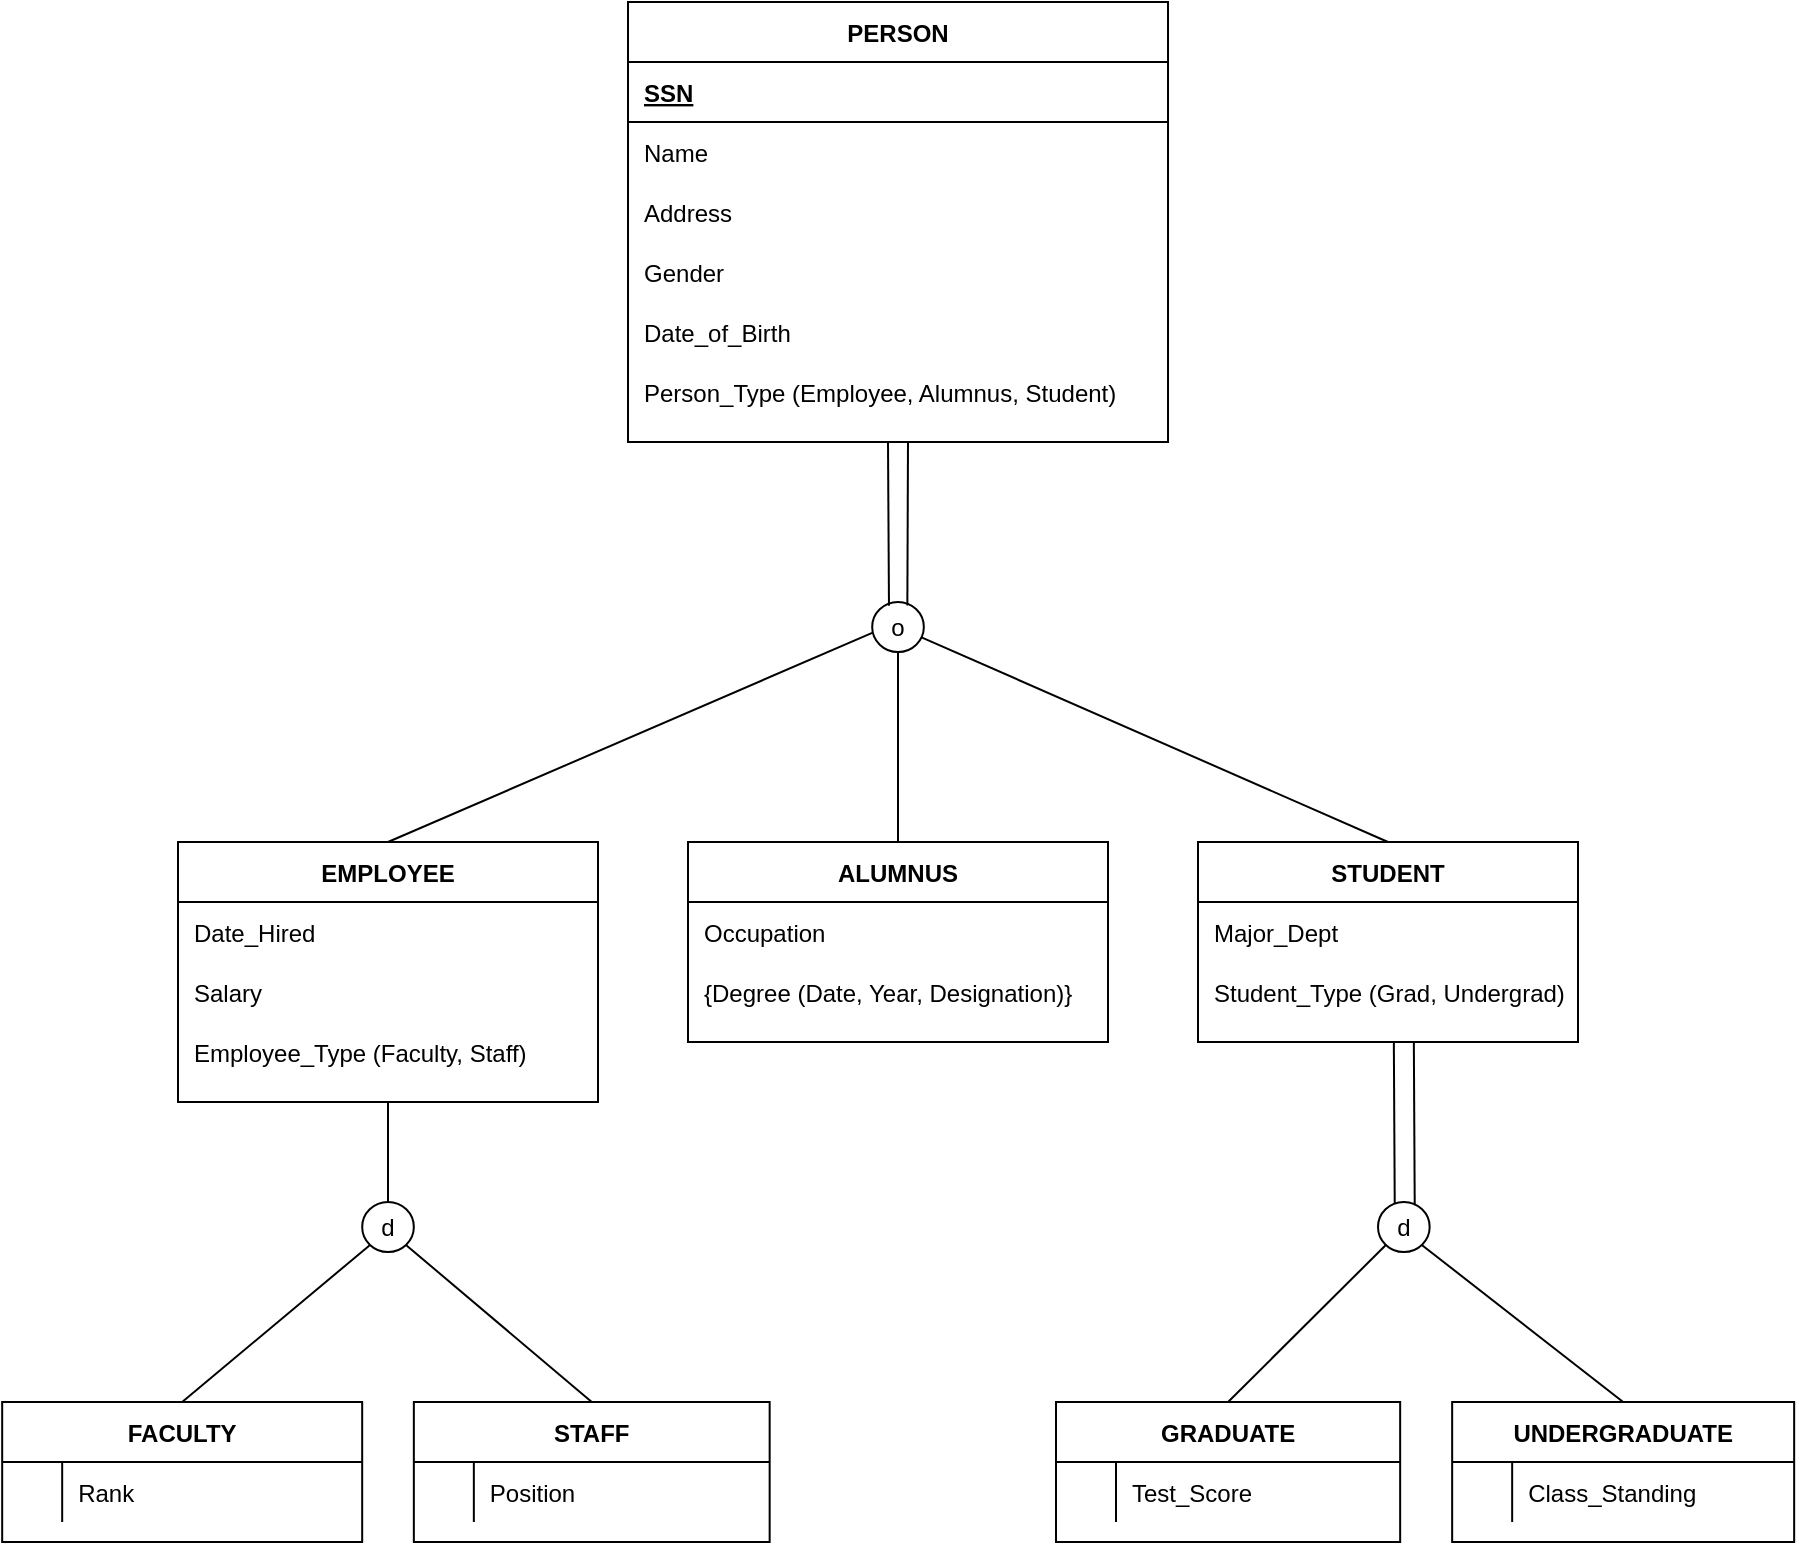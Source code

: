 <mxfile version="20.3.2" type="github">
  <diagram id="zZqfCcknTcSGU8JQ0RtU" name="Page-1">
    <mxGraphModel dx="2319" dy="862" grid="1" gridSize="10" guides="1" tooltips="1" connect="1" arrows="1" fold="1" page="1" pageScale="1" pageWidth="850" pageHeight="1100" math="0" shadow="0">
      <root>
        <mxCell id="0" />
        <mxCell id="1" parent="0" />
        <mxCell id="Ij6OzM-81O3-0aPPW5B1-2" value="PERSON" style="shape=table;startSize=30;container=1;collapsible=1;childLayout=tableLayout;fixedRows=1;rowLines=0;fontStyle=1;align=center;resizeLast=1;" parent="1" vertex="1">
          <mxGeometry x="125.01" y="150" width="270" height="220" as="geometry" />
        </mxCell>
        <mxCell id="Ij6OzM-81O3-0aPPW5B1-3" value="" style="shape=tableRow;horizontal=0;startSize=0;swimlaneHead=0;swimlaneBody=0;fillColor=none;collapsible=0;dropTarget=0;points=[[0,0.5],[1,0.5]];portConstraint=eastwest;top=0;left=0;right=0;bottom=1;" parent="Ij6OzM-81O3-0aPPW5B1-2" vertex="1">
          <mxGeometry y="30" width="270" height="30" as="geometry" />
        </mxCell>
        <mxCell id="Ij6OzM-81O3-0aPPW5B1-5" value="SSN" style="shape=partialRectangle;connectable=0;fillColor=none;top=0;left=0;bottom=0;right=0;align=left;spacingLeft=6;fontStyle=5;overflow=hidden;" parent="Ij6OzM-81O3-0aPPW5B1-3" vertex="1">
          <mxGeometry width="270" height="30" as="geometry">
            <mxRectangle width="270" height="30" as="alternateBounds" />
          </mxGeometry>
        </mxCell>
        <mxCell id="Ij6OzM-81O3-0aPPW5B1-6" value="" style="shape=tableRow;horizontal=0;startSize=0;swimlaneHead=0;swimlaneBody=0;fillColor=none;collapsible=0;dropTarget=0;points=[[0,0.5],[1,0.5]];portConstraint=eastwest;top=0;left=0;right=0;bottom=0;" parent="Ij6OzM-81O3-0aPPW5B1-2" vertex="1">
          <mxGeometry y="60" width="270" height="30" as="geometry" />
        </mxCell>
        <mxCell id="Ij6OzM-81O3-0aPPW5B1-8" value="Name" style="shape=partialRectangle;connectable=0;fillColor=none;top=0;left=0;bottom=0;right=0;align=left;spacingLeft=6;overflow=hidden;" parent="Ij6OzM-81O3-0aPPW5B1-6" vertex="1">
          <mxGeometry width="270" height="30" as="geometry">
            <mxRectangle width="270" height="30" as="alternateBounds" />
          </mxGeometry>
        </mxCell>
        <mxCell id="Ij6OzM-81O3-0aPPW5B1-9" value="" style="shape=tableRow;horizontal=0;startSize=0;swimlaneHead=0;swimlaneBody=0;fillColor=none;collapsible=0;dropTarget=0;points=[[0,0.5],[1,0.5]];portConstraint=eastwest;top=0;left=0;right=0;bottom=0;" parent="Ij6OzM-81O3-0aPPW5B1-2" vertex="1">
          <mxGeometry y="90" width="270" height="30" as="geometry" />
        </mxCell>
        <mxCell id="Ij6OzM-81O3-0aPPW5B1-11" value="Address" style="shape=partialRectangle;connectable=0;fillColor=none;top=0;left=0;bottom=0;right=0;align=left;spacingLeft=6;overflow=hidden;" parent="Ij6OzM-81O3-0aPPW5B1-9" vertex="1">
          <mxGeometry width="270" height="30" as="geometry">
            <mxRectangle width="270" height="30" as="alternateBounds" />
          </mxGeometry>
        </mxCell>
        <mxCell id="Ij6OzM-81O3-0aPPW5B1-12" value="" style="shape=tableRow;horizontal=0;startSize=0;swimlaneHead=0;swimlaneBody=0;fillColor=none;collapsible=0;dropTarget=0;points=[[0,0.5],[1,0.5]];portConstraint=eastwest;top=0;left=0;right=0;bottom=0;" parent="Ij6OzM-81O3-0aPPW5B1-2" vertex="1">
          <mxGeometry y="120" width="270" height="30" as="geometry" />
        </mxCell>
        <mxCell id="Ij6OzM-81O3-0aPPW5B1-14" value="Gender" style="shape=partialRectangle;connectable=0;fillColor=none;top=0;left=0;bottom=0;right=0;align=left;spacingLeft=6;overflow=hidden;" parent="Ij6OzM-81O3-0aPPW5B1-12" vertex="1">
          <mxGeometry width="270" height="30" as="geometry">
            <mxRectangle width="270" height="30" as="alternateBounds" />
          </mxGeometry>
        </mxCell>
        <mxCell id="Ij6OzM-81O3-0aPPW5B1-15" style="shape=tableRow;horizontal=0;startSize=0;swimlaneHead=0;swimlaneBody=0;fillColor=none;collapsible=0;dropTarget=0;points=[[0,0.5],[1,0.5]];portConstraint=eastwest;top=0;left=0;right=0;bottom=0;" parent="Ij6OzM-81O3-0aPPW5B1-2" vertex="1">
          <mxGeometry y="150" width="270" height="30" as="geometry" />
        </mxCell>
        <mxCell id="Ij6OzM-81O3-0aPPW5B1-17" value="Date_of_Birth" style="shape=partialRectangle;connectable=0;fillColor=none;top=0;left=0;bottom=0;right=0;align=left;spacingLeft=6;overflow=hidden;" parent="Ij6OzM-81O3-0aPPW5B1-15" vertex="1">
          <mxGeometry width="270" height="30" as="geometry">
            <mxRectangle width="270" height="30" as="alternateBounds" />
          </mxGeometry>
        </mxCell>
        <mxCell id="Ij6OzM-81O3-0aPPW5B1-24" style="shape=tableRow;horizontal=0;startSize=0;swimlaneHead=0;swimlaneBody=0;fillColor=none;collapsible=0;dropTarget=0;points=[[0,0.5],[1,0.5]];portConstraint=eastwest;top=0;left=0;right=0;bottom=0;" parent="Ij6OzM-81O3-0aPPW5B1-2" vertex="1">
          <mxGeometry y="180" width="270" height="30" as="geometry" />
        </mxCell>
        <mxCell id="Ij6OzM-81O3-0aPPW5B1-26" value="Person_Type (Employee, Alumnus, Student)" style="shape=partialRectangle;connectable=0;fillColor=none;top=0;left=0;bottom=0;right=0;align=left;spacingLeft=6;overflow=hidden;" parent="Ij6OzM-81O3-0aPPW5B1-24" vertex="1">
          <mxGeometry width="270" height="30" as="geometry">
            <mxRectangle width="270" height="30" as="alternateBounds" />
          </mxGeometry>
        </mxCell>
        <mxCell id="Ij6OzM-81O3-0aPPW5B1-29" value="o" style="ellipse;whiteSpace=wrap;html=1;" parent="1" vertex="1">
          <mxGeometry x="247.09" y="450" width="25.83" height="25" as="geometry" />
        </mxCell>
        <mxCell id="Ij6OzM-81O3-0aPPW5B1-30" value="EMPLOYEE" style="shape=table;startSize=30;container=1;collapsible=1;childLayout=tableLayout;fixedRows=1;rowLines=0;fontStyle=1;align=center;resizeLast=1;" parent="1" vertex="1">
          <mxGeometry x="-100" y="570" width="210" height="130" as="geometry" />
        </mxCell>
        <mxCell id="Ij6OzM-81O3-0aPPW5B1-34" value="" style="shape=tableRow;horizontal=0;startSize=0;swimlaneHead=0;swimlaneBody=0;fillColor=none;collapsible=0;dropTarget=0;points=[[0,0.5],[1,0.5]];portConstraint=eastwest;top=0;left=0;right=0;bottom=0;" parent="Ij6OzM-81O3-0aPPW5B1-30" vertex="1">
          <mxGeometry y="30" width="210" height="30" as="geometry" />
        </mxCell>
        <mxCell id="Ij6OzM-81O3-0aPPW5B1-36" value="Date_Hired" style="shape=partialRectangle;connectable=0;fillColor=none;top=0;left=0;bottom=0;right=0;align=left;spacingLeft=6;overflow=hidden;" parent="Ij6OzM-81O3-0aPPW5B1-34" vertex="1">
          <mxGeometry width="210" height="30" as="geometry">
            <mxRectangle width="210" height="30" as="alternateBounds" />
          </mxGeometry>
        </mxCell>
        <mxCell id="Ij6OzM-81O3-0aPPW5B1-37" value="" style="shape=tableRow;horizontal=0;startSize=0;swimlaneHead=0;swimlaneBody=0;fillColor=none;collapsible=0;dropTarget=0;points=[[0,0.5],[1,0.5]];portConstraint=eastwest;top=0;left=0;right=0;bottom=0;" parent="Ij6OzM-81O3-0aPPW5B1-30" vertex="1">
          <mxGeometry y="60" width="210" height="30" as="geometry" />
        </mxCell>
        <mxCell id="Ij6OzM-81O3-0aPPW5B1-39" value="Salary" style="shape=partialRectangle;connectable=0;fillColor=none;top=0;left=0;bottom=0;right=0;align=left;spacingLeft=6;overflow=hidden;" parent="Ij6OzM-81O3-0aPPW5B1-37" vertex="1">
          <mxGeometry width="210" height="30" as="geometry">
            <mxRectangle width="210" height="30" as="alternateBounds" />
          </mxGeometry>
        </mxCell>
        <mxCell id="Ij6OzM-81O3-0aPPW5B1-40" value="" style="shape=tableRow;horizontal=0;startSize=0;swimlaneHead=0;swimlaneBody=0;fillColor=none;collapsible=0;dropTarget=0;points=[[0,0.5],[1,0.5]];portConstraint=eastwest;top=0;left=0;right=0;bottom=0;" parent="Ij6OzM-81O3-0aPPW5B1-30" vertex="1">
          <mxGeometry y="90" width="210" height="30" as="geometry" />
        </mxCell>
        <mxCell id="Ij6OzM-81O3-0aPPW5B1-42" value="Employee_Type (Faculty, Staff)" style="shape=partialRectangle;connectable=0;fillColor=none;top=0;left=0;bottom=0;right=0;align=left;spacingLeft=6;overflow=hidden;" parent="Ij6OzM-81O3-0aPPW5B1-40" vertex="1">
          <mxGeometry width="210" height="30" as="geometry">
            <mxRectangle width="210" height="30" as="alternateBounds" />
          </mxGeometry>
        </mxCell>
        <mxCell id="Ij6OzM-81O3-0aPPW5B1-56" value="ALUMNUS" style="shape=table;startSize=30;container=1;collapsible=1;childLayout=tableLayout;fixedRows=1;rowLines=0;fontStyle=1;align=center;resizeLast=1;" parent="1" vertex="1">
          <mxGeometry x="155" y="570" width="210" height="100" as="geometry" />
        </mxCell>
        <mxCell id="Ij6OzM-81O3-0aPPW5B1-60" value="" style="shape=tableRow;horizontal=0;startSize=0;swimlaneHead=0;swimlaneBody=0;fillColor=none;collapsible=0;dropTarget=0;points=[[0,0.5],[1,0.5]];portConstraint=eastwest;top=0;left=0;right=0;bottom=0;" parent="Ij6OzM-81O3-0aPPW5B1-56" vertex="1">
          <mxGeometry y="30" width="210" height="30" as="geometry" />
        </mxCell>
        <mxCell id="Ij6OzM-81O3-0aPPW5B1-62" value="Occupation" style="shape=partialRectangle;connectable=0;fillColor=none;top=0;left=0;bottom=0;right=0;align=left;spacingLeft=6;overflow=hidden;" parent="Ij6OzM-81O3-0aPPW5B1-60" vertex="1">
          <mxGeometry width="210" height="30" as="geometry">
            <mxRectangle width="210" height="30" as="alternateBounds" />
          </mxGeometry>
        </mxCell>
        <mxCell id="Ij6OzM-81O3-0aPPW5B1-63" value="" style="shape=tableRow;horizontal=0;startSize=0;swimlaneHead=0;swimlaneBody=0;fillColor=none;collapsible=0;dropTarget=0;points=[[0,0.5],[1,0.5]];portConstraint=eastwest;top=0;left=0;right=0;bottom=0;" parent="Ij6OzM-81O3-0aPPW5B1-56" vertex="1">
          <mxGeometry y="60" width="210" height="30" as="geometry" />
        </mxCell>
        <mxCell id="Ij6OzM-81O3-0aPPW5B1-65" value="{Degree (Date, Year, Designation)}" style="shape=partialRectangle;connectable=0;fillColor=none;top=0;left=0;bottom=0;right=0;align=left;spacingLeft=6;overflow=hidden;" parent="Ij6OzM-81O3-0aPPW5B1-63" vertex="1">
          <mxGeometry width="210" height="30" as="geometry">
            <mxRectangle width="210" height="30" as="alternateBounds" />
          </mxGeometry>
        </mxCell>
        <mxCell id="Ij6OzM-81O3-0aPPW5B1-69" value="STUDENT" style="shape=table;startSize=30;container=1;collapsible=1;childLayout=tableLayout;fixedRows=1;rowLines=0;fontStyle=1;align=center;resizeLast=1;" parent="1" vertex="1">
          <mxGeometry x="410" y="570" width="190" height="100" as="geometry" />
        </mxCell>
        <mxCell id="Ij6OzM-81O3-0aPPW5B1-73" value="" style="shape=tableRow;horizontal=0;startSize=0;swimlaneHead=0;swimlaneBody=0;fillColor=none;collapsible=0;dropTarget=0;points=[[0,0.5],[1,0.5]];portConstraint=eastwest;top=0;left=0;right=0;bottom=0;" parent="Ij6OzM-81O3-0aPPW5B1-69" vertex="1">
          <mxGeometry y="30" width="190" height="30" as="geometry" />
        </mxCell>
        <mxCell id="Ij6OzM-81O3-0aPPW5B1-75" value="Major_Dept" style="shape=partialRectangle;connectable=0;fillColor=none;top=0;left=0;bottom=0;right=0;align=left;spacingLeft=6;overflow=hidden;" parent="Ij6OzM-81O3-0aPPW5B1-73" vertex="1">
          <mxGeometry width="190" height="30" as="geometry">
            <mxRectangle width="190" height="30" as="alternateBounds" />
          </mxGeometry>
        </mxCell>
        <mxCell id="Ij6OzM-81O3-0aPPW5B1-76" value="" style="shape=tableRow;horizontal=0;startSize=0;swimlaneHead=0;swimlaneBody=0;fillColor=none;collapsible=0;dropTarget=0;points=[[0,0.5],[1,0.5]];portConstraint=eastwest;top=0;left=0;right=0;bottom=0;" parent="Ij6OzM-81O3-0aPPW5B1-69" vertex="1">
          <mxGeometry y="60" width="190" height="30" as="geometry" />
        </mxCell>
        <mxCell id="Ij6OzM-81O3-0aPPW5B1-78" value="Student_Type (Grad, Undergrad)" style="shape=partialRectangle;connectable=0;fillColor=none;top=0;left=0;bottom=0;right=0;align=left;spacingLeft=6;overflow=hidden;" parent="Ij6OzM-81O3-0aPPW5B1-76" vertex="1">
          <mxGeometry width="190" height="30" as="geometry">
            <mxRectangle width="190" height="30" as="alternateBounds" />
          </mxGeometry>
        </mxCell>
        <mxCell id="Ij6OzM-81O3-0aPPW5B1-80" value="" style="endArrow=none;html=1;rounded=0;exitX=0;exitY=0.617;exitDx=0;exitDy=0;entryX=0.5;entryY=0;entryDx=0;entryDy=0;exitPerimeter=0;" parent="1" source="Ij6OzM-81O3-0aPPW5B1-29" target="Ij6OzM-81O3-0aPPW5B1-30" edge="1">
          <mxGeometry relative="1" as="geometry">
            <mxPoint x="90" y="440" as="sourcePoint" />
            <mxPoint x="90" y="570" as="targetPoint" />
          </mxGeometry>
        </mxCell>
        <mxCell id="Ij6OzM-81O3-0aPPW5B1-81" value="" style="endArrow=none;html=1;rounded=0;exitX=0.5;exitY=1;exitDx=0;exitDy=0;entryX=0.5;entryY=0;entryDx=0;entryDy=0;" parent="1" target="Ij6OzM-81O3-0aPPW5B1-56" edge="1" source="Ij6OzM-81O3-0aPPW5B1-29">
          <mxGeometry relative="1" as="geometry">
            <mxPoint x="259.5" y="560" as="sourcePoint" />
            <mxPoint x="259.5" y="690" as="targetPoint" />
          </mxGeometry>
        </mxCell>
        <mxCell id="Ij6OzM-81O3-0aPPW5B1-82" value="" style="endArrow=none;html=1;rounded=0;entryX=0.5;entryY=0;entryDx=0;entryDy=0;" parent="1" source="Ij6OzM-81O3-0aPPW5B1-29" target="Ij6OzM-81O3-0aPPW5B1-69" edge="1">
          <mxGeometry relative="1" as="geometry">
            <mxPoint x="350" y="550" as="sourcePoint" />
            <mxPoint x="360.5" y="700" as="targetPoint" />
          </mxGeometry>
        </mxCell>
        <mxCell id="RWGU4wMZFjCJOGVtQFp1-1" value="" style="endArrow=none;html=1;rounded=0;exitX=0.5;exitY=1;exitDx=0;exitDy=0;" edge="1" parent="1" source="Ij6OzM-81O3-0aPPW5B1-30" target="RWGU4wMZFjCJOGVtQFp1-3">
          <mxGeometry relative="1" as="geometry">
            <mxPoint x="50" y="710" as="sourcePoint" />
            <mxPoint x="20" y="770" as="targetPoint" />
          </mxGeometry>
        </mxCell>
        <mxCell id="RWGU4wMZFjCJOGVtQFp1-3" value="d" style="ellipse;whiteSpace=wrap;html=1;" vertex="1" parent="1">
          <mxGeometry x="-7.91" y="750" width="25.83" height="25" as="geometry" />
        </mxCell>
        <mxCell id="RWGU4wMZFjCJOGVtQFp1-4" value="FACULTY" style="shape=table;startSize=30;container=1;collapsible=1;childLayout=tableLayout;fixedRows=1;rowLines=0;fontStyle=1;align=center;resizeLast=1;" vertex="1" parent="1">
          <mxGeometry x="-187.91" y="850" width="180" height="70" as="geometry" />
        </mxCell>
        <mxCell id="RWGU4wMZFjCJOGVtQFp1-5" value="" style="shape=tableRow;horizontal=0;startSize=0;swimlaneHead=0;swimlaneBody=0;fillColor=none;collapsible=0;dropTarget=0;points=[[0,0.5],[1,0.5]];portConstraint=eastwest;top=0;left=0;right=0;bottom=0;" vertex="1" parent="RWGU4wMZFjCJOGVtQFp1-4">
          <mxGeometry y="30" width="180" height="30" as="geometry" />
        </mxCell>
        <mxCell id="RWGU4wMZFjCJOGVtQFp1-6" value="" style="shape=partialRectangle;connectable=0;fillColor=none;top=0;left=0;bottom=0;right=0;editable=1;overflow=hidden;" vertex="1" parent="RWGU4wMZFjCJOGVtQFp1-5">
          <mxGeometry width="30" height="30" as="geometry">
            <mxRectangle width="30" height="30" as="alternateBounds" />
          </mxGeometry>
        </mxCell>
        <mxCell id="RWGU4wMZFjCJOGVtQFp1-7" value="Rank" style="shape=partialRectangle;connectable=0;fillColor=none;top=0;left=0;bottom=0;right=0;align=left;spacingLeft=6;overflow=hidden;" vertex="1" parent="RWGU4wMZFjCJOGVtQFp1-5">
          <mxGeometry x="30" width="150" height="30" as="geometry">
            <mxRectangle width="150" height="30" as="alternateBounds" />
          </mxGeometry>
        </mxCell>
        <mxCell id="RWGU4wMZFjCJOGVtQFp1-14" value="STAFF" style="shape=table;startSize=30;container=1;collapsible=1;childLayout=tableLayout;fixedRows=1;rowLines=0;fontStyle=1;align=center;resizeLast=1;" vertex="1" parent="1">
          <mxGeometry x="17.92" y="850" width="177.91" height="70" as="geometry" />
        </mxCell>
        <mxCell id="RWGU4wMZFjCJOGVtQFp1-15" value="" style="shape=tableRow;horizontal=0;startSize=0;swimlaneHead=0;swimlaneBody=0;fillColor=none;collapsible=0;dropTarget=0;points=[[0,0.5],[1,0.5]];portConstraint=eastwest;top=0;left=0;right=0;bottom=0;" vertex="1" parent="RWGU4wMZFjCJOGVtQFp1-14">
          <mxGeometry y="30" width="177.91" height="30" as="geometry" />
        </mxCell>
        <mxCell id="RWGU4wMZFjCJOGVtQFp1-16" value="" style="shape=partialRectangle;connectable=0;fillColor=none;top=0;left=0;bottom=0;right=0;editable=1;overflow=hidden;" vertex="1" parent="RWGU4wMZFjCJOGVtQFp1-15">
          <mxGeometry width="30" height="30" as="geometry">
            <mxRectangle width="30" height="30" as="alternateBounds" />
          </mxGeometry>
        </mxCell>
        <mxCell id="RWGU4wMZFjCJOGVtQFp1-17" value="Position" style="shape=partialRectangle;connectable=0;fillColor=none;top=0;left=0;bottom=0;right=0;align=left;spacingLeft=6;overflow=hidden;" vertex="1" parent="RWGU4wMZFjCJOGVtQFp1-15">
          <mxGeometry x="30" width="147.91" height="30" as="geometry">
            <mxRectangle width="147.91" height="30" as="alternateBounds" />
          </mxGeometry>
        </mxCell>
        <mxCell id="RWGU4wMZFjCJOGVtQFp1-24" value="" style="endArrow=none;html=1;rounded=0;entryX=0.324;entryY=0.042;entryDx=0;entryDy=0;entryPerimeter=0;" edge="1" parent="1" target="RWGU4wMZFjCJOGVtQFp1-25">
          <mxGeometry relative="1" as="geometry">
            <mxPoint x="507.92" y="670" as="sourcePoint" />
            <mxPoint x="512.92" y="740" as="targetPoint" />
          </mxGeometry>
        </mxCell>
        <mxCell id="RWGU4wMZFjCJOGVtQFp1-25" value="d" style="ellipse;whiteSpace=wrap;html=1;" vertex="1" parent="1">
          <mxGeometry x="500.0" y="750" width="25.83" height="25" as="geometry" />
        </mxCell>
        <mxCell id="RWGU4wMZFjCJOGVtQFp1-26" value="GRADUATE" style="shape=table;startSize=30;container=1;collapsible=1;childLayout=tableLayout;fixedRows=1;rowLines=0;fontStyle=1;align=center;resizeLast=1;" vertex="1" parent="1">
          <mxGeometry x="339" y="850" width="172.08" height="70" as="geometry" />
        </mxCell>
        <mxCell id="RWGU4wMZFjCJOGVtQFp1-27" value="" style="shape=tableRow;horizontal=0;startSize=0;swimlaneHead=0;swimlaneBody=0;fillColor=none;collapsible=0;dropTarget=0;points=[[0,0.5],[1,0.5]];portConstraint=eastwest;top=0;left=0;right=0;bottom=0;" vertex="1" parent="RWGU4wMZFjCJOGVtQFp1-26">
          <mxGeometry y="30" width="172.08" height="30" as="geometry" />
        </mxCell>
        <mxCell id="RWGU4wMZFjCJOGVtQFp1-28" value="" style="shape=partialRectangle;connectable=0;fillColor=none;top=0;left=0;bottom=0;right=0;editable=1;overflow=hidden;" vertex="1" parent="RWGU4wMZFjCJOGVtQFp1-27">
          <mxGeometry width="30" height="30" as="geometry">
            <mxRectangle width="30" height="30" as="alternateBounds" />
          </mxGeometry>
        </mxCell>
        <mxCell id="RWGU4wMZFjCJOGVtQFp1-29" value="Test_Score" style="shape=partialRectangle;connectable=0;fillColor=none;top=0;left=0;bottom=0;right=0;align=left;spacingLeft=6;overflow=hidden;" vertex="1" parent="RWGU4wMZFjCJOGVtQFp1-27">
          <mxGeometry x="30" width="142.08" height="30" as="geometry">
            <mxRectangle width="142.08" height="30" as="alternateBounds" />
          </mxGeometry>
        </mxCell>
        <mxCell id="RWGU4wMZFjCJOGVtQFp1-30" value="UNDERGRADUATE" style="shape=table;startSize=30;container=1;collapsible=1;childLayout=tableLayout;fixedRows=1;rowLines=0;fontStyle=1;align=center;resizeLast=1;" vertex="1" parent="1">
          <mxGeometry x="537.08" y="850" width="171" height="70" as="geometry" />
        </mxCell>
        <mxCell id="RWGU4wMZFjCJOGVtQFp1-31" value="" style="shape=tableRow;horizontal=0;startSize=0;swimlaneHead=0;swimlaneBody=0;fillColor=none;collapsible=0;dropTarget=0;points=[[0,0.5],[1,0.5]];portConstraint=eastwest;top=0;left=0;right=0;bottom=0;" vertex="1" parent="RWGU4wMZFjCJOGVtQFp1-30">
          <mxGeometry y="30" width="171" height="30" as="geometry" />
        </mxCell>
        <mxCell id="RWGU4wMZFjCJOGVtQFp1-32" value="" style="shape=partialRectangle;connectable=0;fillColor=none;top=0;left=0;bottom=0;right=0;editable=1;overflow=hidden;" vertex="1" parent="RWGU4wMZFjCJOGVtQFp1-31">
          <mxGeometry width="30" height="30" as="geometry">
            <mxRectangle width="30" height="30" as="alternateBounds" />
          </mxGeometry>
        </mxCell>
        <mxCell id="RWGU4wMZFjCJOGVtQFp1-33" value="Class_Standing" style="shape=partialRectangle;connectable=0;fillColor=none;top=0;left=0;bottom=0;right=0;align=left;spacingLeft=6;overflow=hidden;" vertex="1" parent="RWGU4wMZFjCJOGVtQFp1-31">
          <mxGeometry x="30" width="141" height="30" as="geometry">
            <mxRectangle width="141" height="30" as="alternateBounds" />
          </mxGeometry>
        </mxCell>
        <mxCell id="RWGU4wMZFjCJOGVtQFp1-34" value="" style="endArrow=none;html=1;rounded=0;exitX=0;exitY=1;exitDx=0;exitDy=0;entryX=0.5;entryY=0;entryDx=0;entryDy=0;" edge="1" parent="1" source="RWGU4wMZFjCJOGVtQFp1-3" target="RWGU4wMZFjCJOGVtQFp1-4">
          <mxGeometry relative="1" as="geometry">
            <mxPoint y="710" as="sourcePoint" />
            <mxPoint x="-0.005" y="760" as="targetPoint" />
          </mxGeometry>
        </mxCell>
        <mxCell id="RWGU4wMZFjCJOGVtQFp1-35" value="" style="endArrow=none;html=1;rounded=0;exitX=0.5;exitY=0;exitDx=0;exitDy=0;entryX=1;entryY=1;entryDx=0;entryDy=0;" edge="1" parent="1" source="RWGU4wMZFjCJOGVtQFp1-14" target="RWGU4wMZFjCJOGVtQFp1-3">
          <mxGeometry relative="1" as="geometry">
            <mxPoint x="-8.987" y="781.482" as="sourcePoint" />
            <mxPoint x="-120" y="860" as="targetPoint" />
          </mxGeometry>
        </mxCell>
        <mxCell id="RWGU4wMZFjCJOGVtQFp1-36" value="" style="endArrow=none;html=1;rounded=0;entryX=0.5;entryY=0;entryDx=0;entryDy=0;" edge="1" parent="1" source="RWGU4wMZFjCJOGVtQFp1-25" target="RWGU4wMZFjCJOGVtQFp1-26">
          <mxGeometry relative="1" as="geometry">
            <mxPoint x="471.013" y="760.002" as="sourcePoint" />
            <mxPoint x="360" y="838.52" as="targetPoint" />
          </mxGeometry>
        </mxCell>
        <mxCell id="RWGU4wMZFjCJOGVtQFp1-37" value="" style="endArrow=none;html=1;rounded=0;entryX=0.5;entryY=0;entryDx=0;entryDy=0;exitX=1;exitY=1;exitDx=0;exitDy=0;" edge="1" parent="1" source="RWGU4wMZFjCJOGVtQFp1-25" target="RWGU4wMZFjCJOGVtQFp1-30">
          <mxGeometry relative="1" as="geometry">
            <mxPoint x="520.894" y="781.369" as="sourcePoint" />
            <mxPoint x="440" y="860" as="targetPoint" />
          </mxGeometry>
        </mxCell>
        <mxCell id="RWGU4wMZFjCJOGVtQFp1-39" value="" style="endArrow=none;html=1;rounded=0;entryX=0.711;entryY=0.064;entryDx=0;entryDy=0;entryPerimeter=0;" edge="1" parent="1" target="RWGU4wMZFjCJOGVtQFp1-25">
          <mxGeometry relative="1" as="geometry">
            <mxPoint x="517.92" y="670" as="sourcePoint" />
            <mxPoint x="522.915" y="760" as="targetPoint" />
          </mxGeometry>
        </mxCell>
        <mxCell id="RWGU4wMZFjCJOGVtQFp1-40" value="" style="endArrow=none;html=1;rounded=0;entryX=0.325;entryY=0.077;entryDx=0;entryDy=0;entryPerimeter=0;" edge="1" parent="1" target="Ij6OzM-81O3-0aPPW5B1-29">
          <mxGeometry relative="1" as="geometry">
            <mxPoint x="255" y="370" as="sourcePoint" />
            <mxPoint x="255.029" y="441.05" as="targetPoint" />
          </mxGeometry>
        </mxCell>
        <mxCell id="RWGU4wMZFjCJOGVtQFp1-41" value="" style="endArrow=none;html=1;rounded=0;entryX=0.681;entryY=0.068;entryDx=0;entryDy=0;entryPerimeter=0;" edge="1" parent="1" target="Ij6OzM-81O3-0aPPW5B1-29">
          <mxGeometry relative="1" as="geometry">
            <mxPoint x="265" y="370" as="sourcePoint" />
            <mxPoint x="265.025" y="441.6" as="targetPoint" />
          </mxGeometry>
        </mxCell>
      </root>
    </mxGraphModel>
  </diagram>
</mxfile>
